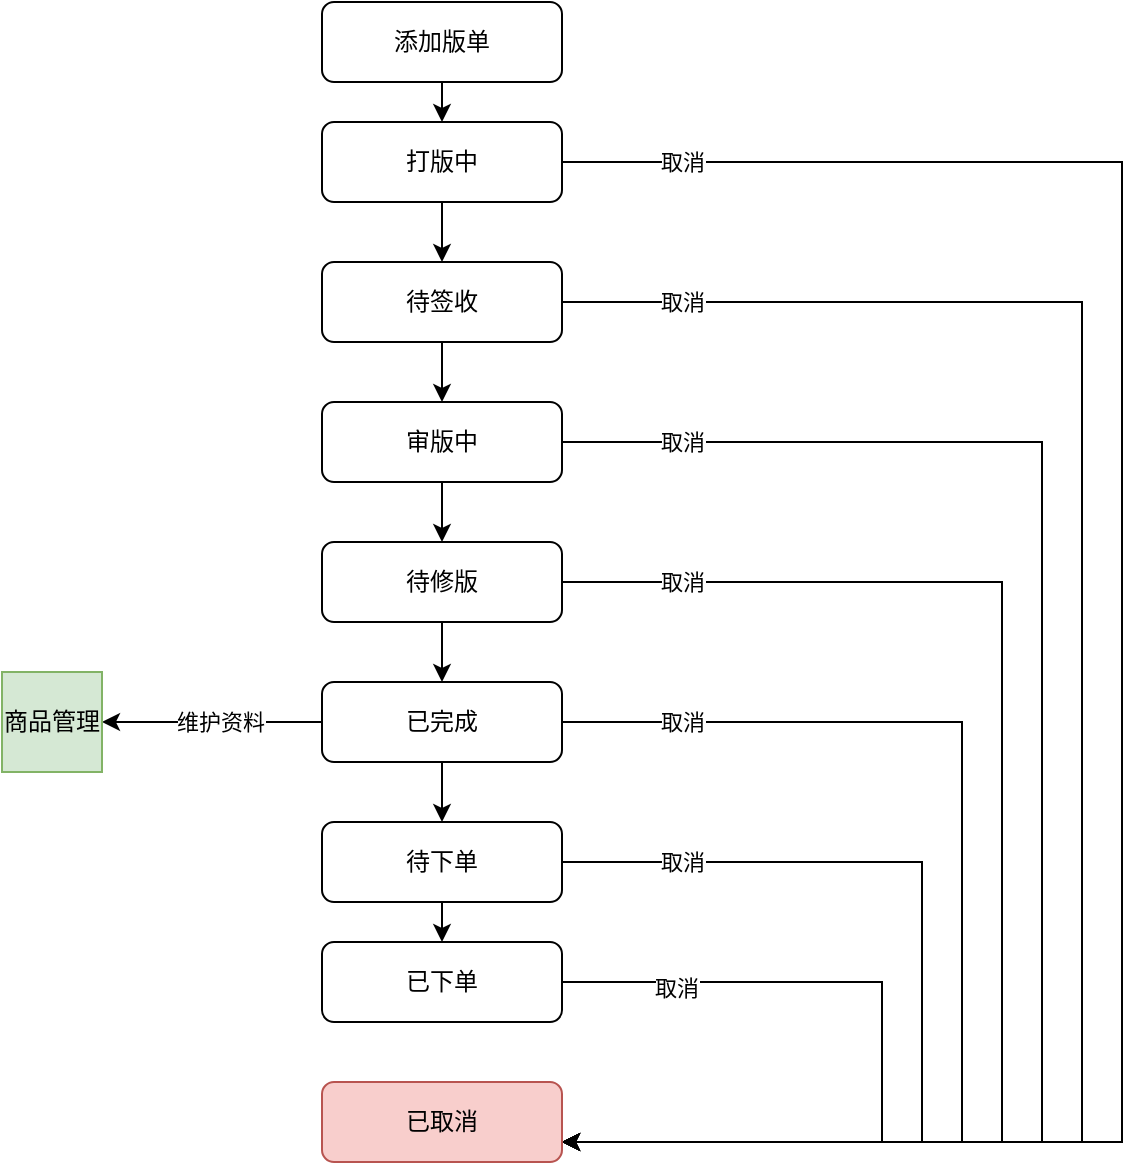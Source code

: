 <mxfile version="21.3.2" type="github">
  <diagram id="C5RBs43oDa-KdzZeNtuy" name="Page-1">
    <mxGraphModel dx="739" dy="413" grid="1" gridSize="10" guides="1" tooltips="1" connect="1" arrows="1" fold="1" page="1" pageScale="1" pageWidth="827" pageHeight="1169" math="0" shadow="0">
      <root>
        <mxCell id="WIyWlLk6GJQsqaUBKTNV-0" />
        <mxCell id="WIyWlLk6GJQsqaUBKTNV-1" parent="WIyWlLk6GJQsqaUBKTNV-0" />
        <mxCell id="WPWZkJBU00fYbWHc8xDp-0" style="edgeStyle=orthogonalEdgeStyle;rounded=0;orthogonalLoop=1;jettySize=auto;html=1;exitX=0.5;exitY=1;exitDx=0;exitDy=0;entryX=0.5;entryY=0;entryDx=0;entryDy=0;" edge="1" parent="WIyWlLk6GJQsqaUBKTNV-1" source="WIyWlLk6GJQsqaUBKTNV-3" target="WIyWlLk6GJQsqaUBKTNV-11">
          <mxGeometry relative="1" as="geometry" />
        </mxCell>
        <mxCell id="WIyWlLk6GJQsqaUBKTNV-3" value="添加版单" style="rounded=1;whiteSpace=wrap;html=1;fontSize=12;glass=0;strokeWidth=1;shadow=0;" parent="WIyWlLk6GJQsqaUBKTNV-1" vertex="1">
          <mxGeometry x="160" y="100" width="120" height="40" as="geometry" />
        </mxCell>
        <mxCell id="WPWZkJBU00fYbWHc8xDp-2" style="edgeStyle=orthogonalEdgeStyle;rounded=0;orthogonalLoop=1;jettySize=auto;html=1;exitX=0.5;exitY=1;exitDx=0;exitDy=0;entryX=0.5;entryY=0;entryDx=0;entryDy=0;" edge="1" parent="WIyWlLk6GJQsqaUBKTNV-1" source="WIyWlLk6GJQsqaUBKTNV-11" target="WPWZkJBU00fYbWHc8xDp-1">
          <mxGeometry relative="1" as="geometry" />
        </mxCell>
        <mxCell id="WPWZkJBU00fYbWHc8xDp-17" style="edgeStyle=orthogonalEdgeStyle;rounded=0;orthogonalLoop=1;jettySize=auto;html=1;exitX=1;exitY=0.5;exitDx=0;exitDy=0;entryX=1;entryY=0.75;entryDx=0;entryDy=0;" edge="1" parent="WIyWlLk6GJQsqaUBKTNV-1" source="WIyWlLk6GJQsqaUBKTNV-11" target="WPWZkJBU00fYbWHc8xDp-14">
          <mxGeometry relative="1" as="geometry">
            <mxPoint x="530" y="580" as="targetPoint" />
            <Array as="points">
              <mxPoint x="560" y="180" />
              <mxPoint x="560" y="670" />
            </Array>
          </mxGeometry>
        </mxCell>
        <mxCell id="WPWZkJBU00fYbWHc8xDp-18" value="取消" style="edgeLabel;html=1;align=center;verticalAlign=middle;resizable=0;points=[];" vertex="1" connectable="0" parent="WPWZkJBU00fYbWHc8xDp-17">
          <mxGeometry x="-0.798" y="4" relative="1" as="geometry">
            <mxPoint x="-46" y="4" as="offset" />
          </mxGeometry>
        </mxCell>
        <mxCell id="WIyWlLk6GJQsqaUBKTNV-11" value="打版中" style="rounded=1;whiteSpace=wrap;html=1;fontSize=12;glass=0;strokeWidth=1;shadow=0;" parent="WIyWlLk6GJQsqaUBKTNV-1" vertex="1">
          <mxGeometry x="160" y="160" width="120" height="40" as="geometry" />
        </mxCell>
        <mxCell id="WPWZkJBU00fYbWHc8xDp-4" style="edgeStyle=orthogonalEdgeStyle;rounded=0;orthogonalLoop=1;jettySize=auto;html=1;exitX=0.5;exitY=1;exitDx=0;exitDy=0;entryX=0.5;entryY=0;entryDx=0;entryDy=0;" edge="1" parent="WIyWlLk6GJQsqaUBKTNV-1" source="WPWZkJBU00fYbWHc8xDp-1" target="WPWZkJBU00fYbWHc8xDp-3">
          <mxGeometry relative="1" as="geometry" />
        </mxCell>
        <mxCell id="WPWZkJBU00fYbWHc8xDp-19" style="edgeStyle=orthogonalEdgeStyle;rounded=0;orthogonalLoop=1;jettySize=auto;html=1;exitX=1;exitY=0.5;exitDx=0;exitDy=0;entryX=1;entryY=0.75;entryDx=0;entryDy=0;" edge="1" parent="WIyWlLk6GJQsqaUBKTNV-1" source="WPWZkJBU00fYbWHc8xDp-1" target="WPWZkJBU00fYbWHc8xDp-14">
          <mxGeometry relative="1" as="geometry">
            <Array as="points">
              <mxPoint x="540" y="250" />
              <mxPoint x="540" y="670" />
            </Array>
          </mxGeometry>
        </mxCell>
        <mxCell id="WPWZkJBU00fYbWHc8xDp-20" value="取消" style="edgeLabel;html=1;align=center;verticalAlign=middle;resizable=0;points=[];" vertex="1" connectable="0" parent="WPWZkJBU00fYbWHc8xDp-19">
          <mxGeometry x="-0.638" y="-1" relative="1" as="geometry">
            <mxPoint x="-110" y="-1" as="offset" />
          </mxGeometry>
        </mxCell>
        <mxCell id="WPWZkJBU00fYbWHc8xDp-1" value="待签收" style="rounded=1;whiteSpace=wrap;html=1;fontSize=12;glass=0;strokeWidth=1;shadow=0;" vertex="1" parent="WIyWlLk6GJQsqaUBKTNV-1">
          <mxGeometry x="160" y="230" width="120" height="40" as="geometry" />
        </mxCell>
        <mxCell id="WPWZkJBU00fYbWHc8xDp-6" style="edgeStyle=orthogonalEdgeStyle;rounded=0;orthogonalLoop=1;jettySize=auto;html=1;exitX=0.5;exitY=1;exitDx=0;exitDy=0;entryX=0.5;entryY=0;entryDx=0;entryDy=0;" edge="1" parent="WIyWlLk6GJQsqaUBKTNV-1" source="WPWZkJBU00fYbWHc8xDp-3" target="WPWZkJBU00fYbWHc8xDp-5">
          <mxGeometry relative="1" as="geometry" />
        </mxCell>
        <mxCell id="WPWZkJBU00fYbWHc8xDp-21" style="edgeStyle=orthogonalEdgeStyle;rounded=0;orthogonalLoop=1;jettySize=auto;html=1;exitX=1;exitY=0.5;exitDx=0;exitDy=0;entryX=1;entryY=0.75;entryDx=0;entryDy=0;" edge="1" parent="WIyWlLk6GJQsqaUBKTNV-1" source="WPWZkJBU00fYbWHc8xDp-3" target="WPWZkJBU00fYbWHc8xDp-14">
          <mxGeometry relative="1" as="geometry">
            <Array as="points">
              <mxPoint x="520" y="320" />
              <mxPoint x="520" y="670" />
            </Array>
          </mxGeometry>
        </mxCell>
        <mxCell id="WPWZkJBU00fYbWHc8xDp-22" value="取消" style="edgeLabel;html=1;align=center;verticalAlign=middle;resizable=0;points=[];" vertex="1" connectable="0" parent="WPWZkJBU00fYbWHc8xDp-21">
          <mxGeometry x="-0.612" y="3" relative="1" as="geometry">
            <mxPoint x="-101" y="3" as="offset" />
          </mxGeometry>
        </mxCell>
        <mxCell id="WPWZkJBU00fYbWHc8xDp-3" value="审版中" style="rounded=1;whiteSpace=wrap;html=1;fontSize=12;glass=0;strokeWidth=1;shadow=0;" vertex="1" parent="WIyWlLk6GJQsqaUBKTNV-1">
          <mxGeometry x="160" y="300" width="120" height="40" as="geometry" />
        </mxCell>
        <mxCell id="WPWZkJBU00fYbWHc8xDp-8" style="edgeStyle=orthogonalEdgeStyle;rounded=0;orthogonalLoop=1;jettySize=auto;html=1;exitX=0.5;exitY=1;exitDx=0;exitDy=0;entryX=0.5;entryY=0;entryDx=0;entryDy=0;" edge="1" parent="WIyWlLk6GJQsqaUBKTNV-1" source="WPWZkJBU00fYbWHc8xDp-5" target="WPWZkJBU00fYbWHc8xDp-7">
          <mxGeometry relative="1" as="geometry" />
        </mxCell>
        <mxCell id="WPWZkJBU00fYbWHc8xDp-28" style="edgeStyle=orthogonalEdgeStyle;rounded=0;orthogonalLoop=1;jettySize=auto;html=1;exitX=1;exitY=0.5;exitDx=0;exitDy=0;entryX=1;entryY=0.75;entryDx=0;entryDy=0;" edge="1" parent="WIyWlLk6GJQsqaUBKTNV-1" source="WPWZkJBU00fYbWHc8xDp-5" target="WPWZkJBU00fYbWHc8xDp-14">
          <mxGeometry relative="1" as="geometry">
            <mxPoint x="510" y="400" as="targetPoint" />
            <Array as="points">
              <mxPoint x="500" y="390" />
              <mxPoint x="500" y="670" />
            </Array>
          </mxGeometry>
        </mxCell>
        <mxCell id="WPWZkJBU00fYbWHc8xDp-29" value="取消" style="edgeLabel;html=1;align=center;verticalAlign=middle;resizable=0;points=[];" vertex="1" connectable="0" parent="WPWZkJBU00fYbWHc8xDp-28">
          <mxGeometry x="-0.783" y="3" relative="1" as="geometry">
            <mxPoint x="-18" y="3" as="offset" />
          </mxGeometry>
        </mxCell>
        <mxCell id="WPWZkJBU00fYbWHc8xDp-5" value="待修版" style="rounded=1;whiteSpace=wrap;html=1;fontSize=12;glass=0;strokeWidth=1;shadow=0;" vertex="1" parent="WIyWlLk6GJQsqaUBKTNV-1">
          <mxGeometry x="160" y="370" width="120" height="40" as="geometry" />
        </mxCell>
        <mxCell id="WPWZkJBU00fYbWHc8xDp-11" style="edgeStyle=orthogonalEdgeStyle;rounded=0;orthogonalLoop=1;jettySize=auto;html=1;exitX=0.5;exitY=1;exitDx=0;exitDy=0;entryX=0.5;entryY=0;entryDx=0;entryDy=0;" edge="1" parent="WIyWlLk6GJQsqaUBKTNV-1" source="WPWZkJBU00fYbWHc8xDp-7" target="WPWZkJBU00fYbWHc8xDp-9">
          <mxGeometry relative="1" as="geometry" />
        </mxCell>
        <mxCell id="WPWZkJBU00fYbWHc8xDp-23" style="edgeStyle=orthogonalEdgeStyle;rounded=0;orthogonalLoop=1;jettySize=auto;html=1;exitX=1;exitY=0.5;exitDx=0;exitDy=0;entryX=1;entryY=0.75;entryDx=0;entryDy=0;" edge="1" parent="WIyWlLk6GJQsqaUBKTNV-1" source="WPWZkJBU00fYbWHc8xDp-7" target="WPWZkJBU00fYbWHc8xDp-14">
          <mxGeometry relative="1" as="geometry">
            <Array as="points">
              <mxPoint x="480" y="460" />
              <mxPoint x="480" y="670" />
            </Array>
          </mxGeometry>
        </mxCell>
        <mxCell id="WPWZkJBU00fYbWHc8xDp-24" value="取消" style="edgeLabel;html=1;align=center;verticalAlign=middle;resizable=0;points=[];" vertex="1" connectable="0" parent="WPWZkJBU00fYbWHc8xDp-23">
          <mxGeometry x="-0.712" y="-2" relative="1" as="geometry">
            <mxPoint x="-28" y="-2" as="offset" />
          </mxGeometry>
        </mxCell>
        <mxCell id="WPWZkJBU00fYbWHc8xDp-32" style="edgeStyle=orthogonalEdgeStyle;rounded=0;orthogonalLoop=1;jettySize=auto;html=1;exitX=0;exitY=0.5;exitDx=0;exitDy=0;entryX=1;entryY=0.5;entryDx=0;entryDy=0;" edge="1" parent="WIyWlLk6GJQsqaUBKTNV-1" source="WPWZkJBU00fYbWHc8xDp-7" target="WPWZkJBU00fYbWHc8xDp-31">
          <mxGeometry relative="1" as="geometry">
            <Array as="points">
              <mxPoint x="50" y="460" />
            </Array>
          </mxGeometry>
        </mxCell>
        <mxCell id="WPWZkJBU00fYbWHc8xDp-33" value="维护资料" style="edgeLabel;html=1;align=center;verticalAlign=middle;resizable=0;points=[];" vertex="1" connectable="0" parent="WPWZkJBU00fYbWHc8xDp-32">
          <mxGeometry x="-0.242" y="3" relative="1" as="geometry">
            <mxPoint x="-10" y="-3" as="offset" />
          </mxGeometry>
        </mxCell>
        <mxCell id="WPWZkJBU00fYbWHc8xDp-7" value="已完成" style="rounded=1;whiteSpace=wrap;html=1;fontSize=12;glass=0;strokeWidth=1;shadow=0;" vertex="1" parent="WIyWlLk6GJQsqaUBKTNV-1">
          <mxGeometry x="160" y="440" width="120" height="40" as="geometry" />
        </mxCell>
        <mxCell id="WPWZkJBU00fYbWHc8xDp-13" style="edgeStyle=orthogonalEdgeStyle;rounded=0;orthogonalLoop=1;jettySize=auto;html=1;exitX=0.5;exitY=1;exitDx=0;exitDy=0;entryX=0.5;entryY=0;entryDx=0;entryDy=0;" edge="1" parent="WIyWlLk6GJQsqaUBKTNV-1" source="WPWZkJBU00fYbWHc8xDp-9" target="WPWZkJBU00fYbWHc8xDp-12">
          <mxGeometry relative="1" as="geometry" />
        </mxCell>
        <mxCell id="WPWZkJBU00fYbWHc8xDp-25" style="edgeStyle=orthogonalEdgeStyle;rounded=0;orthogonalLoop=1;jettySize=auto;html=1;exitX=1;exitY=0.5;exitDx=0;exitDy=0;entryX=1;entryY=0.75;entryDx=0;entryDy=0;" edge="1" parent="WIyWlLk6GJQsqaUBKTNV-1" source="WPWZkJBU00fYbWHc8xDp-9" target="WPWZkJBU00fYbWHc8xDp-14">
          <mxGeometry relative="1" as="geometry">
            <Array as="points">
              <mxPoint x="460" y="530" />
              <mxPoint x="460" y="670" />
            </Array>
          </mxGeometry>
        </mxCell>
        <mxCell id="WPWZkJBU00fYbWHc8xDp-26" value="取消" style="edgeLabel;html=1;align=center;verticalAlign=middle;resizable=0;points=[];" vertex="1" connectable="0" parent="WPWZkJBU00fYbWHc8xDp-25">
          <mxGeometry x="-0.57" y="3" relative="1" as="geometry">
            <mxPoint x="-48" y="3" as="offset" />
          </mxGeometry>
        </mxCell>
        <mxCell id="WPWZkJBU00fYbWHc8xDp-9" value="待下单" style="rounded=1;whiteSpace=wrap;html=1;fontSize=12;glass=0;strokeWidth=1;shadow=0;" vertex="1" parent="WIyWlLk6GJQsqaUBKTNV-1">
          <mxGeometry x="160" y="510" width="120" height="40" as="geometry" />
        </mxCell>
        <mxCell id="WPWZkJBU00fYbWHc8xDp-27" style="edgeStyle=orthogonalEdgeStyle;rounded=0;orthogonalLoop=1;jettySize=auto;html=1;exitX=1;exitY=0.5;exitDx=0;exitDy=0;entryX=1;entryY=0.75;entryDx=0;entryDy=0;" edge="1" parent="WIyWlLk6GJQsqaUBKTNV-1" source="WPWZkJBU00fYbWHc8xDp-12" target="WPWZkJBU00fYbWHc8xDp-14">
          <mxGeometry relative="1" as="geometry">
            <Array as="points">
              <mxPoint x="440" y="590" />
              <mxPoint x="440" y="670" />
            </Array>
          </mxGeometry>
        </mxCell>
        <mxCell id="WPWZkJBU00fYbWHc8xDp-30" value="取消" style="edgeLabel;html=1;align=center;verticalAlign=middle;resizable=0;points=[];" vertex="1" connectable="0" parent="WPWZkJBU00fYbWHc8xDp-27">
          <mxGeometry x="-0.715" y="-3" relative="1" as="geometry">
            <mxPoint as="offset" />
          </mxGeometry>
        </mxCell>
        <mxCell id="WPWZkJBU00fYbWHc8xDp-12" value="已下单" style="rounded=1;whiteSpace=wrap;html=1;fontSize=12;glass=0;strokeWidth=1;shadow=0;" vertex="1" parent="WIyWlLk6GJQsqaUBKTNV-1">
          <mxGeometry x="160" y="570" width="120" height="40" as="geometry" />
        </mxCell>
        <mxCell id="WPWZkJBU00fYbWHc8xDp-14" value="已取消" style="rounded=1;whiteSpace=wrap;html=1;fontSize=12;glass=0;strokeWidth=1;shadow=0;fillColor=#f8cecc;strokeColor=#b85450;" vertex="1" parent="WIyWlLk6GJQsqaUBKTNV-1">
          <mxGeometry x="160" y="640" width="120" height="40" as="geometry" />
        </mxCell>
        <mxCell id="WPWZkJBU00fYbWHc8xDp-31" value="商品管理" style="whiteSpace=wrap;html=1;aspect=fixed;fillColor=#d5e8d4;strokeColor=#82b366;" vertex="1" parent="WIyWlLk6GJQsqaUBKTNV-1">
          <mxGeometry y="435" width="50" height="50" as="geometry" />
        </mxCell>
      </root>
    </mxGraphModel>
  </diagram>
</mxfile>
